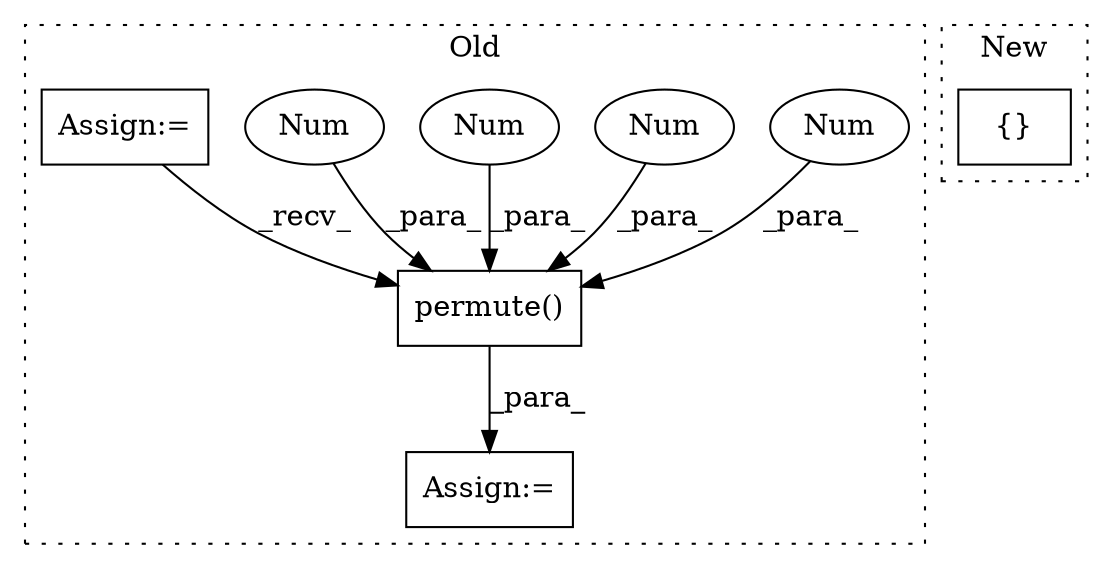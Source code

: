 digraph G {
subgraph cluster0 {
1 [label="permute()" a="75" s="7057,7097" l="30,1" shape="box"];
3 [label="Num" a="76" s="7087" l="1" shape="ellipse"];
4 [label="Num" a="76" s="7096" l="1" shape="ellipse"];
5 [label="Num" a="76" s="7090" l="1" shape="ellipse"];
6 [label="Num" a="76" s="7093" l="1" shape="ellipse"];
7 [label="Assign:=" a="68" s="7961" l="3" shape="box"];
8 [label="Assign:=" a="68" s="6767" l="3" shape="box"];
label = "Old";
style="dotted";
}
subgraph cluster1 {
2 [label="{}" a="59" s="5683,5685" l="1,0" shape="box"];
label = "New";
style="dotted";
}
1 -> 7 [label="_para_"];
3 -> 1 [label="_para_"];
4 -> 1 [label="_para_"];
5 -> 1 [label="_para_"];
6 -> 1 [label="_para_"];
8 -> 1 [label="_recv_"];
}